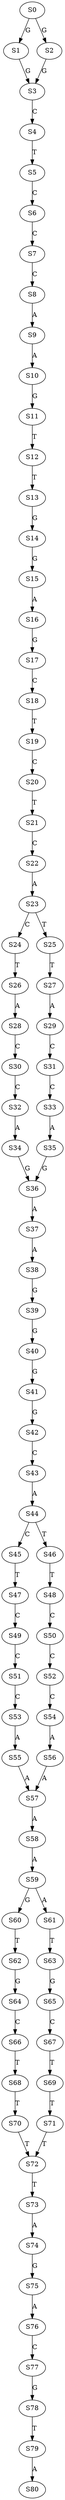 strict digraph  {
	S0 -> S1 [ label = G ];
	S0 -> S2 [ label = G ];
	S1 -> S3 [ label = G ];
	S2 -> S3 [ label = G ];
	S3 -> S4 [ label = C ];
	S4 -> S5 [ label = T ];
	S5 -> S6 [ label = C ];
	S6 -> S7 [ label = C ];
	S7 -> S8 [ label = C ];
	S8 -> S9 [ label = A ];
	S9 -> S10 [ label = A ];
	S10 -> S11 [ label = G ];
	S11 -> S12 [ label = T ];
	S12 -> S13 [ label = T ];
	S13 -> S14 [ label = G ];
	S14 -> S15 [ label = G ];
	S15 -> S16 [ label = A ];
	S16 -> S17 [ label = G ];
	S17 -> S18 [ label = C ];
	S18 -> S19 [ label = T ];
	S19 -> S20 [ label = C ];
	S20 -> S21 [ label = T ];
	S21 -> S22 [ label = C ];
	S22 -> S23 [ label = A ];
	S23 -> S24 [ label = C ];
	S23 -> S25 [ label = T ];
	S24 -> S26 [ label = T ];
	S25 -> S27 [ label = T ];
	S26 -> S28 [ label = A ];
	S27 -> S29 [ label = A ];
	S28 -> S30 [ label = C ];
	S29 -> S31 [ label = C ];
	S30 -> S32 [ label = C ];
	S31 -> S33 [ label = C ];
	S32 -> S34 [ label = A ];
	S33 -> S35 [ label = A ];
	S34 -> S36 [ label = G ];
	S35 -> S36 [ label = G ];
	S36 -> S37 [ label = A ];
	S37 -> S38 [ label = A ];
	S38 -> S39 [ label = G ];
	S39 -> S40 [ label = G ];
	S40 -> S41 [ label = G ];
	S41 -> S42 [ label = G ];
	S42 -> S43 [ label = C ];
	S43 -> S44 [ label = A ];
	S44 -> S45 [ label = C ];
	S44 -> S46 [ label = T ];
	S45 -> S47 [ label = T ];
	S46 -> S48 [ label = T ];
	S47 -> S49 [ label = C ];
	S48 -> S50 [ label = C ];
	S49 -> S51 [ label = C ];
	S50 -> S52 [ label = C ];
	S51 -> S53 [ label = C ];
	S52 -> S54 [ label = C ];
	S53 -> S55 [ label = A ];
	S54 -> S56 [ label = A ];
	S55 -> S57 [ label = A ];
	S56 -> S57 [ label = A ];
	S57 -> S58 [ label = A ];
	S58 -> S59 [ label = A ];
	S59 -> S60 [ label = G ];
	S59 -> S61 [ label = A ];
	S60 -> S62 [ label = T ];
	S61 -> S63 [ label = T ];
	S62 -> S64 [ label = G ];
	S63 -> S65 [ label = G ];
	S64 -> S66 [ label = C ];
	S65 -> S67 [ label = C ];
	S66 -> S68 [ label = T ];
	S67 -> S69 [ label = T ];
	S68 -> S70 [ label = T ];
	S69 -> S71 [ label = T ];
	S70 -> S72 [ label = T ];
	S71 -> S72 [ label = T ];
	S72 -> S73 [ label = T ];
	S73 -> S74 [ label = A ];
	S74 -> S75 [ label = G ];
	S75 -> S76 [ label = A ];
	S76 -> S77 [ label = C ];
	S77 -> S78 [ label = G ];
	S78 -> S79 [ label = T ];
	S79 -> S80 [ label = A ];
}
